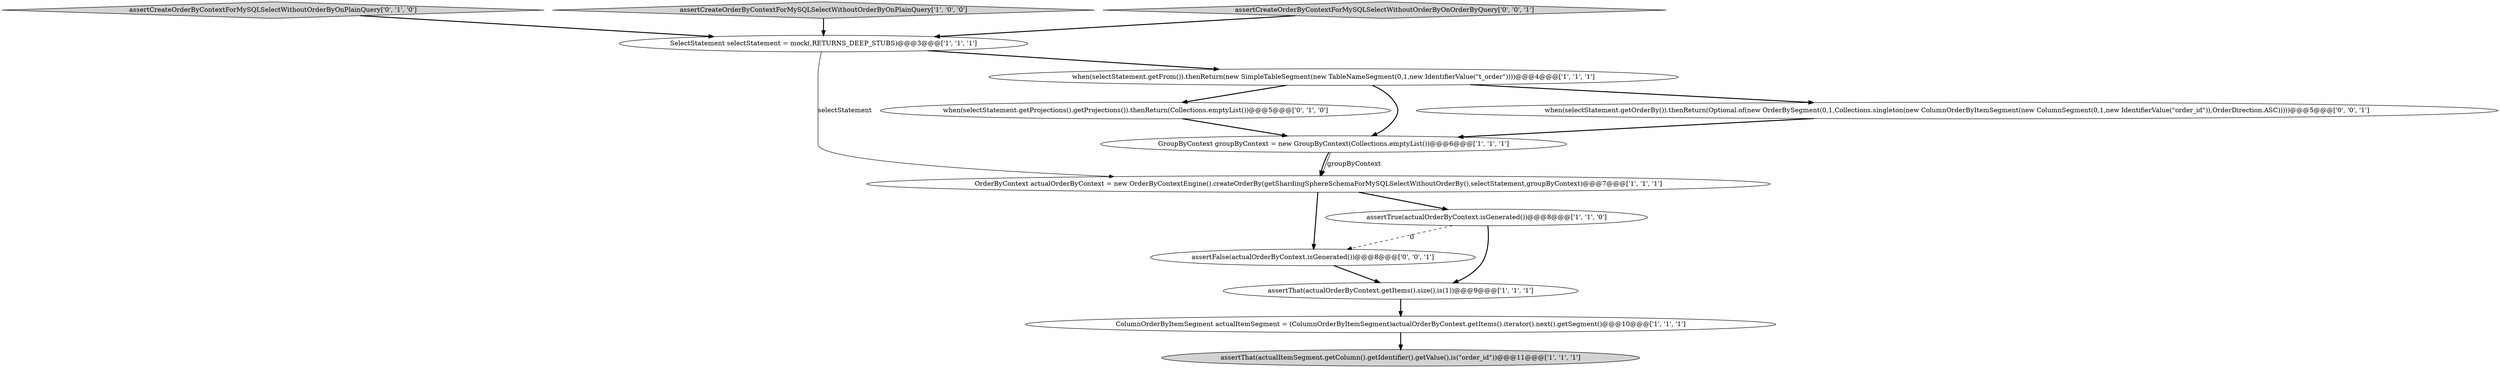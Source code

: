 digraph {
7 [style = filled, label = "OrderByContext actualOrderByContext = new OrderByContextEngine().createOrderBy(getShardingSphereSchemaForMySQLSelectWithoutOrderBy(),selectStatement,groupByContext)@@@7@@@['1', '1', '1']", fillcolor = white, shape = ellipse image = "AAA0AAABBB1BBB"];
9 [style = filled, label = "assertCreateOrderByContextForMySQLSelectWithoutOrderByOnPlainQuery['0', '1', '0']", fillcolor = lightgray, shape = diamond image = "AAA0AAABBB2BBB"];
10 [style = filled, label = "when(selectStatement.getProjections().getProjections()).thenReturn(Collections.emptyList())@@@5@@@['0', '1', '0']", fillcolor = white, shape = ellipse image = "AAA1AAABBB2BBB"];
2 [style = filled, label = "assertThat(actualItemSegment.getColumn().getIdentifier().getValue(),is(\"order_id\"))@@@11@@@['1', '1', '1']", fillcolor = lightgray, shape = ellipse image = "AAA0AAABBB1BBB"];
6 [style = filled, label = "assertCreateOrderByContextForMySQLSelectWithoutOrderByOnPlainQuery['1', '0', '0']", fillcolor = lightgray, shape = diamond image = "AAA0AAABBB1BBB"];
12 [style = filled, label = "assertFalse(actualOrderByContext.isGenerated())@@@8@@@['0', '0', '1']", fillcolor = white, shape = ellipse image = "AAA0AAABBB3BBB"];
1 [style = filled, label = "GroupByContext groupByContext = new GroupByContext(Collections.emptyList())@@@6@@@['1', '1', '1']", fillcolor = white, shape = ellipse image = "AAA0AAABBB1BBB"];
5 [style = filled, label = "ColumnOrderByItemSegment actualItemSegment = (ColumnOrderByItemSegment)actualOrderByContext.getItems().iterator().next().getSegment()@@@10@@@['1', '1', '1']", fillcolor = white, shape = ellipse image = "AAA0AAABBB1BBB"];
8 [style = filled, label = "SelectStatement selectStatement = mock(,RETURNS_DEEP_STUBS)@@@3@@@['1', '1', '1']", fillcolor = white, shape = ellipse image = "AAA0AAABBB1BBB"];
3 [style = filled, label = "when(selectStatement.getFrom()).thenReturn(new SimpleTableSegment(new TableNameSegment(0,1,new IdentifierValue(\"t_order\"))))@@@4@@@['1', '1', '1']", fillcolor = white, shape = ellipse image = "AAA0AAABBB1BBB"];
0 [style = filled, label = "assertTrue(actualOrderByContext.isGenerated())@@@8@@@['1', '1', '0']", fillcolor = white, shape = ellipse image = "AAA0AAABBB1BBB"];
4 [style = filled, label = "assertThat(actualOrderByContext.getItems().size(),is(1))@@@9@@@['1', '1', '1']", fillcolor = white, shape = ellipse image = "AAA0AAABBB1BBB"];
13 [style = filled, label = "assertCreateOrderByContextForMySQLSelectWithoutOrderByOnOrderByQuery['0', '0', '1']", fillcolor = lightgray, shape = diamond image = "AAA0AAABBB3BBB"];
11 [style = filled, label = "when(selectStatement.getOrderBy()).thenReturn(Optional.of(new OrderBySegment(0,1,Collections.singleton(new ColumnOrderByItemSegment(new ColumnSegment(0,1,new IdentifierValue(\"order_id\")),OrderDirection.ASC)))))@@@5@@@['0', '0', '1']", fillcolor = white, shape = ellipse image = "AAA0AAABBB3BBB"];
5->2 [style = bold, label=""];
4->5 [style = bold, label=""];
10->1 [style = bold, label=""];
12->4 [style = bold, label=""];
3->1 [style = bold, label=""];
3->10 [style = bold, label=""];
7->12 [style = bold, label=""];
1->7 [style = bold, label=""];
9->8 [style = bold, label=""];
3->11 [style = bold, label=""];
0->4 [style = bold, label=""];
11->1 [style = bold, label=""];
13->8 [style = bold, label=""];
8->7 [style = solid, label="selectStatement"];
7->0 [style = bold, label=""];
6->8 [style = bold, label=""];
8->3 [style = bold, label=""];
1->7 [style = solid, label="groupByContext"];
0->12 [style = dashed, label="0"];
}
